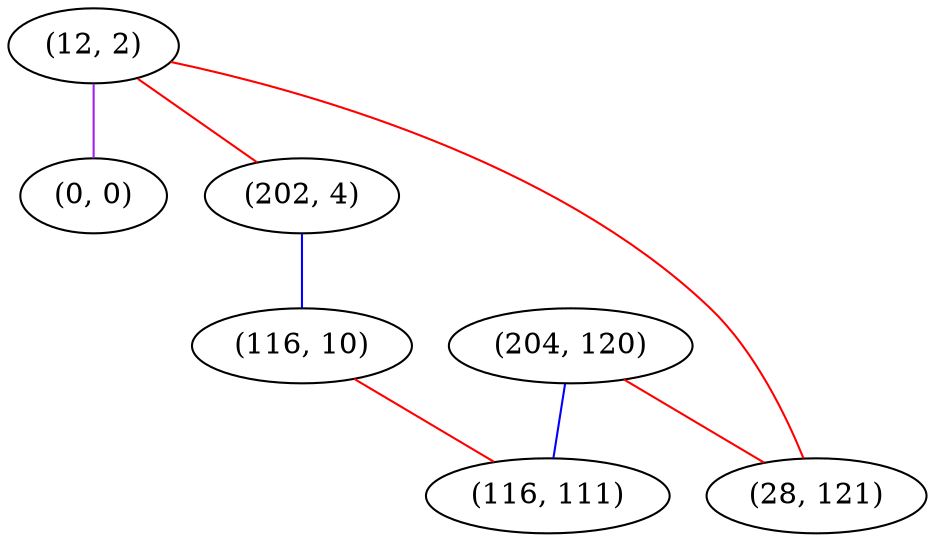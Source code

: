 graph "" {
"(12, 2)";
"(0, 0)";
"(202, 4)";
"(204, 120)";
"(116, 10)";
"(116, 111)";
"(28, 121)";
"(12, 2)" -- "(0, 0)"  [color=purple, key=0, weight=4];
"(12, 2)" -- "(28, 121)"  [color=red, key=0, weight=1];
"(12, 2)" -- "(202, 4)"  [color=red, key=0, weight=1];
"(202, 4)" -- "(116, 10)"  [color=blue, key=0, weight=3];
"(204, 120)" -- "(116, 111)"  [color=blue, key=0, weight=3];
"(204, 120)" -- "(28, 121)"  [color=red, key=0, weight=1];
"(116, 10)" -- "(116, 111)"  [color=red, key=0, weight=1];
}
